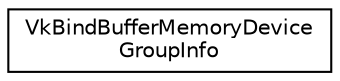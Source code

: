 digraph "Graphical Class Hierarchy"
{
 // LATEX_PDF_SIZE
  edge [fontname="Helvetica",fontsize="10",labelfontname="Helvetica",labelfontsize="10"];
  node [fontname="Helvetica",fontsize="10",shape=record];
  rankdir="LR";
  Node0 [label="VkBindBufferMemoryDevice\lGroupInfo",height=0.2,width=0.4,color="black", fillcolor="white", style="filled",URL="$structVkBindBufferMemoryDeviceGroupInfo.html",tooltip=" "];
}
